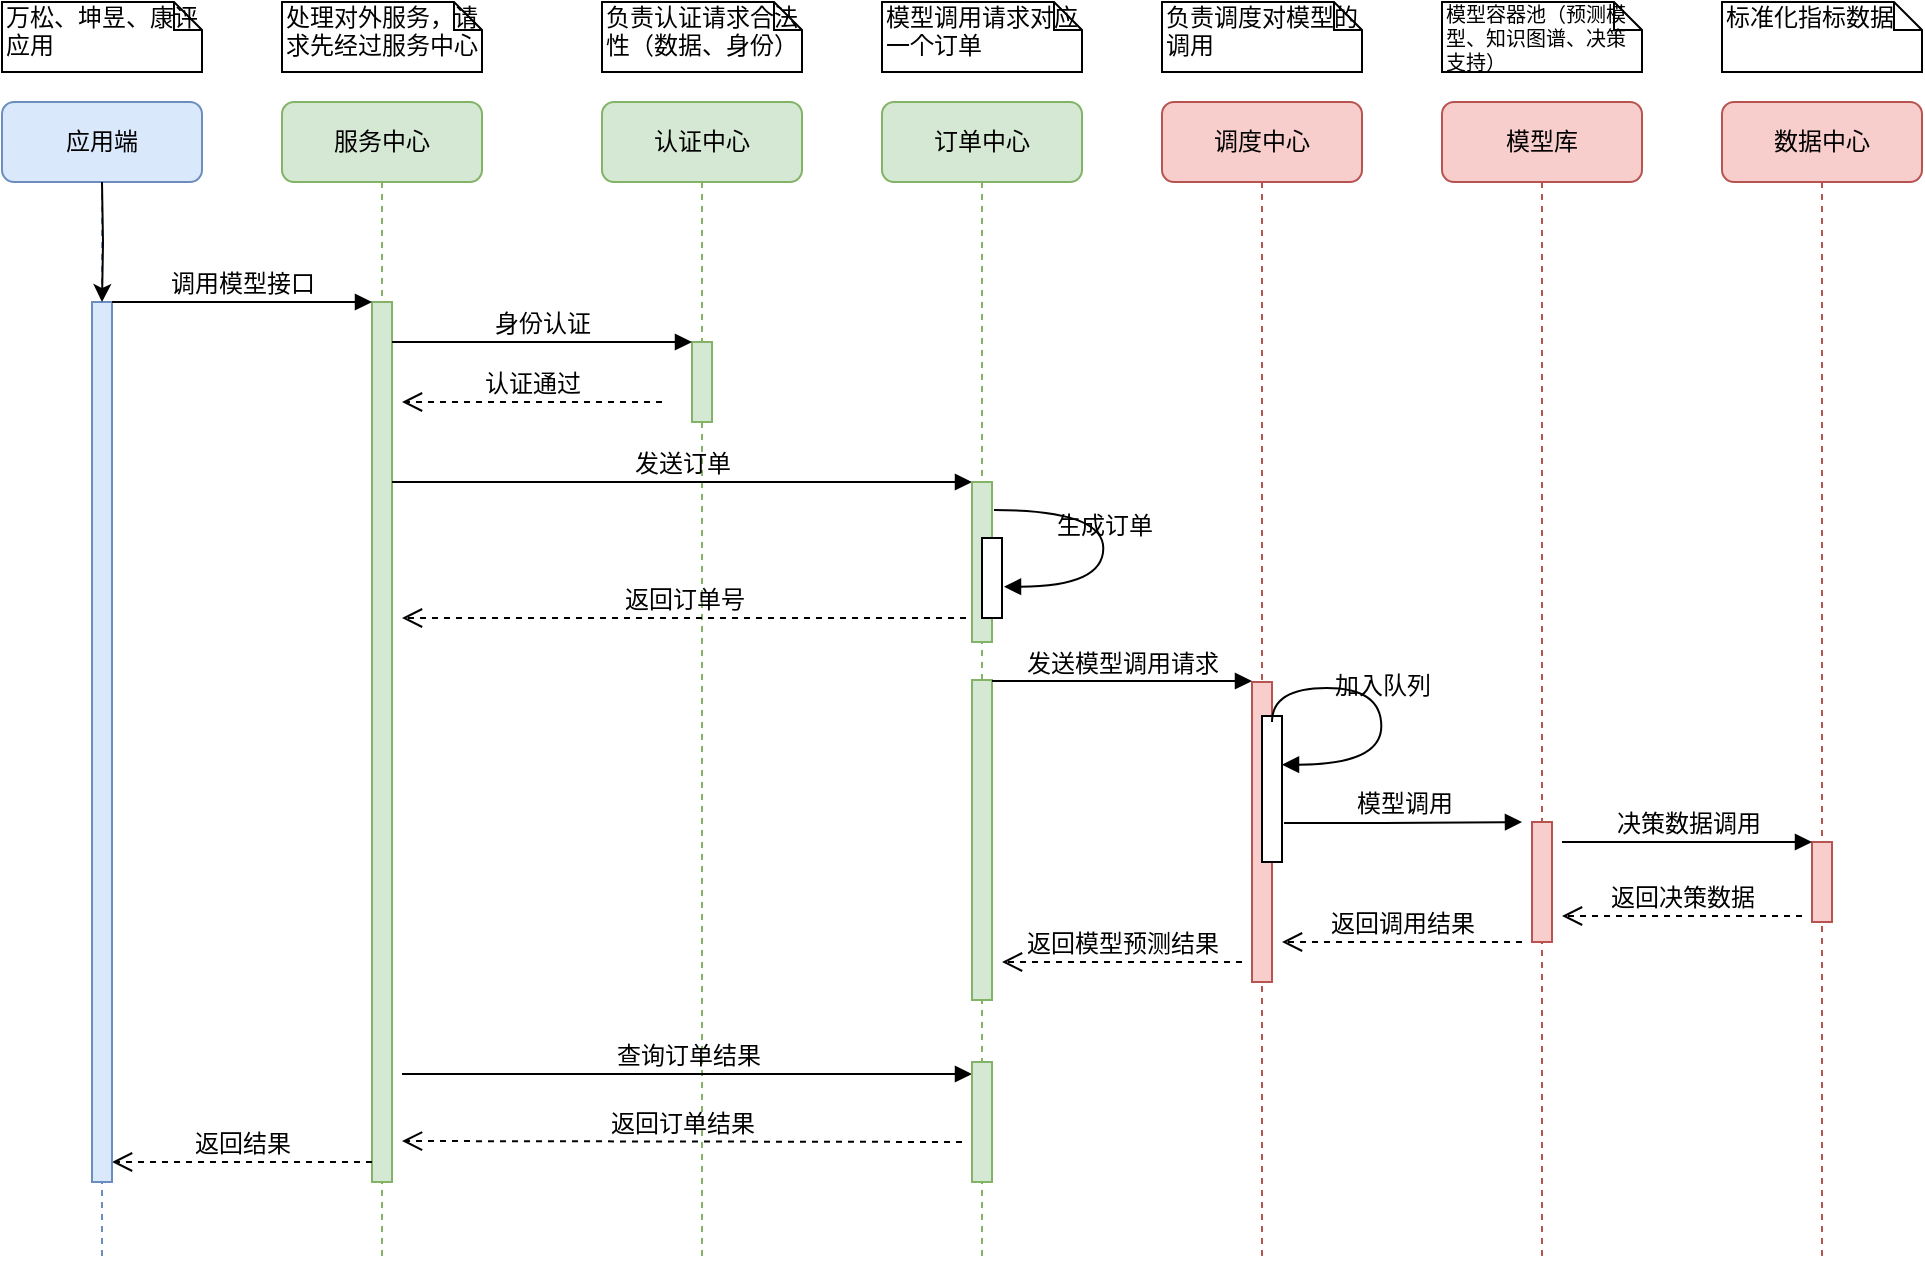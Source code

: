 <mxfile version="15.9.6" type="github" pages="3">
  <diagram name="模型调用流程" id="13e1069c-82ec-6db2-03f1-153e76fe0fe0">
    <mxGraphModel dx="1018" dy="690" grid="1" gridSize="10" guides="1" tooltips="1" connect="1" arrows="1" fold="1" page="1" pageScale="1" pageWidth="1100" pageHeight="850" background="none" math="0" shadow="0">
      <root>
        <mxCell id="0" />
        <mxCell id="1" parent="0" />
        <mxCell id="7baba1c4bc27f4b0-2" value="服务中心" style="shape=umlLifeline;perimeter=lifelinePerimeter;whiteSpace=wrap;html=1;container=1;collapsible=0;recursiveResize=0;outlineConnect=0;rounded=1;shadow=0;comic=0;labelBackgroundColor=none;strokeWidth=1;fontFamily=Verdana;fontSize=12;align=center;fillColor=#d5e8d4;strokeColor=#82b366;" parent="1" vertex="1">
          <mxGeometry x="240" y="80" width="100" height="580" as="geometry" />
        </mxCell>
        <mxCell id="7baba1c4bc27f4b0-10" value="" style="html=1;points=[];perimeter=orthogonalPerimeter;rounded=0;shadow=0;comic=0;labelBackgroundColor=none;strokeWidth=1;fontFamily=Verdana;fontSize=12;align=center;fillColor=#d5e8d4;strokeColor=#82b366;" parent="7baba1c4bc27f4b0-2" vertex="1">
          <mxGeometry x="45" y="100" width="10" height="440" as="geometry" />
        </mxCell>
        <mxCell id="Mg70fU9hGrTkRXk7EjwF-24" value="返回结果" style="html=1;verticalAlign=bottom;endArrow=open;dashed=1;endSize=8;labelBackgroundColor=none;fontFamily=Verdana;fontSize=12;edgeStyle=elbowEdgeStyle;elbow=horizontal;" parent="7baba1c4bc27f4b0-2" edge="1">
          <mxGeometry relative="1" as="geometry">
            <mxPoint x="-85" y="530" as="targetPoint" />
            <Array as="points">
              <mxPoint x="-10" y="530" />
              <mxPoint x="20" y="530" />
            </Array>
            <mxPoint x="45" y="530" as="sourcePoint" />
          </mxGeometry>
        </mxCell>
        <mxCell id="7baba1c4bc27f4b0-3" value="认证中心" style="shape=umlLifeline;perimeter=lifelinePerimeter;whiteSpace=wrap;html=1;container=1;collapsible=0;recursiveResize=0;outlineConnect=0;rounded=1;shadow=0;comic=0;labelBackgroundColor=none;strokeWidth=1;fontFamily=Verdana;fontSize=12;align=center;fillColor=#d5e8d4;strokeColor=#82b366;" parent="1" vertex="1">
          <mxGeometry x="400" y="80" width="100" height="580" as="geometry" />
        </mxCell>
        <mxCell id="7baba1c4bc27f4b0-13" value="" style="html=1;points=[];perimeter=orthogonalPerimeter;rounded=0;shadow=0;comic=0;labelBackgroundColor=none;strokeWidth=1;fontFamily=Verdana;fontSize=12;align=center;fillColor=#d5e8d4;strokeColor=#82b366;" parent="7baba1c4bc27f4b0-3" vertex="1">
          <mxGeometry x="45" y="120" width="10" height="40" as="geometry" />
        </mxCell>
        <mxCell id="Mg70fU9hGrTkRXk7EjwF-3" value="发送订单" style="html=1;verticalAlign=bottom;endArrow=block;labelBackgroundColor=none;fontFamily=Verdana;fontSize=12;edgeStyle=elbowEdgeStyle;elbow=vertical;" parent="7baba1c4bc27f4b0-3" edge="1">
          <mxGeometry relative="1" as="geometry">
            <mxPoint x="-105" y="190" as="sourcePoint" />
            <mxPoint x="185" y="190" as="targetPoint" />
          </mxGeometry>
        </mxCell>
        <mxCell id="Mg70fU9hGrTkRXk7EjwF-4" value="返回订单号" style="html=1;verticalAlign=bottom;endArrow=open;dashed=1;endSize=8;exitX=-0.3;exitY=0.556;labelBackgroundColor=none;fontFamily=Verdana;fontSize=12;exitDx=0;exitDy=0;exitPerimeter=0;" parent="7baba1c4bc27f4b0-3" edge="1">
          <mxGeometry relative="1" as="geometry">
            <mxPoint x="-100" y="258" as="targetPoint" />
            <mxPoint x="182" y="258.04" as="sourcePoint" />
          </mxGeometry>
        </mxCell>
        <mxCell id="7baba1c4bc27f4b0-4" value="订单中心" style="shape=umlLifeline;perimeter=lifelinePerimeter;whiteSpace=wrap;html=1;container=1;collapsible=0;recursiveResize=0;outlineConnect=0;rounded=1;shadow=0;comic=0;labelBackgroundColor=none;strokeWidth=1;fontFamily=Verdana;fontSize=12;align=center;fillColor=#d5e8d4;strokeColor=#82b366;" parent="1" vertex="1">
          <mxGeometry x="540" y="80" width="100" height="580" as="geometry" />
        </mxCell>
        <mxCell id="7baba1c4bc27f4b0-16" value="" style="html=1;points=[];perimeter=orthogonalPerimeter;rounded=0;shadow=0;comic=0;labelBackgroundColor=none;strokeWidth=1;fontFamily=Verdana;fontSize=12;align=center;fillColor=#d5e8d4;strokeColor=#82b366;" parent="7baba1c4bc27f4b0-4" vertex="1">
          <mxGeometry x="45" y="190" width="10" height="80" as="geometry" />
        </mxCell>
        <mxCell id="Mg70fU9hGrTkRXk7EjwF-6" value="" style="html=1;points=[];perimeter=orthogonalPerimeter;rounded=0;shadow=0;comic=0;labelBackgroundColor=none;strokeWidth=1;fontFamily=Verdana;fontSize=12;align=center;" parent="7baba1c4bc27f4b0-4" vertex="1">
          <mxGeometry x="50" y="218" width="10" height="40" as="geometry" />
        </mxCell>
        <mxCell id="cC1rnLbfvzQmaZCjHIs7-1" value="" style="html=1;points=[];perimeter=orthogonalPerimeter;rounded=0;shadow=0;comic=0;labelBackgroundColor=none;strokeWidth=1;fontFamily=Verdana;fontSize=12;align=center;fillColor=#d5e8d4;strokeColor=#82b366;" parent="7baba1c4bc27f4b0-4" vertex="1">
          <mxGeometry x="45" y="289" width="10" height="160" as="geometry" />
        </mxCell>
        <mxCell id="7baba1c4bc27f4b0-5" value="调度中心" style="shape=umlLifeline;perimeter=lifelinePerimeter;whiteSpace=wrap;html=1;container=1;collapsible=0;recursiveResize=0;outlineConnect=0;rounded=1;shadow=0;comic=0;labelBackgroundColor=none;strokeWidth=1;fontFamily=Verdana;fontSize=12;align=center;fillColor=#f8cecc;strokeColor=#b85450;" parent="1" vertex="1">
          <mxGeometry x="680" y="80" width="100" height="580" as="geometry" />
        </mxCell>
        <mxCell id="7baba1c4bc27f4b0-19" value="" style="html=1;points=[];perimeter=orthogonalPerimeter;rounded=0;shadow=0;comic=0;labelBackgroundColor=none;strokeWidth=1;fontFamily=Verdana;fontSize=12;align=center;fillColor=#f8cecc;strokeColor=#b85450;" parent="7baba1c4bc27f4b0-5" vertex="1">
          <mxGeometry x="45" y="290" width="10" height="150" as="geometry" />
        </mxCell>
        <mxCell id="Mg70fU9hGrTkRXk7EjwF-5" value="发送模型调用请求" style="html=1;verticalAlign=bottom;endArrow=block;labelBackgroundColor=none;fontFamily=Verdana;fontSize=12;edgeStyle=elbowEdgeStyle;elbow=horizontal;" parent="7baba1c4bc27f4b0-5" edge="1">
          <mxGeometry relative="1" as="geometry">
            <mxPoint x="-85" y="289.5" as="sourcePoint" />
            <mxPoint x="45" y="289.5" as="targetPoint" />
          </mxGeometry>
        </mxCell>
        <mxCell id="Mg70fU9hGrTkRXk7EjwF-20" value="返回模型预测结果" style="html=1;verticalAlign=bottom;endArrow=open;dashed=1;endSize=8;labelBackgroundColor=none;fontFamily=Verdana;fontSize=12;" parent="7baba1c4bc27f4b0-5" edge="1">
          <mxGeometry relative="1" as="geometry">
            <mxPoint x="-80" y="430" as="targetPoint" />
            <mxPoint x="40" y="430" as="sourcePoint" />
          </mxGeometry>
        </mxCell>
        <mxCell id="VMce4WrbloW6oqG8bgZ--1" value="" style="html=1;points=[];perimeter=orthogonalPerimeter;rounded=0;shadow=0;comic=0;labelBackgroundColor=none;strokeWidth=1;fontFamily=Verdana;fontSize=12;align=center;" parent="7baba1c4bc27f4b0-5" vertex="1">
          <mxGeometry x="50" y="307" width="10" height="73" as="geometry" />
        </mxCell>
        <mxCell id="VMce4WrbloW6oqG8bgZ--2" value="加入队列" style="html=1;verticalAlign=bottom;endArrow=block;labelBackgroundColor=none;fontFamily=Verdana;fontSize=12;elbow=vertical;edgeStyle=orthogonalEdgeStyle;curved=1;entryX=1;entryY=0.286;entryPerimeter=0;exitX=1.038;exitY=0.345;exitPerimeter=0;" parent="7baba1c4bc27f4b0-5" edge="1">
          <mxGeometry relative="1" as="geometry">
            <mxPoint x="55" y="310" as="sourcePoint" />
            <mxPoint x="60.003" y="331.333" as="targetPoint" />
            <Array as="points">
              <mxPoint x="109.67" y="293" />
              <mxPoint x="109.67" y="331" />
            </Array>
          </mxGeometry>
        </mxCell>
        <mxCell id="7baba1c4bc27f4b0-6" value="模型库" style="shape=umlLifeline;perimeter=lifelinePerimeter;whiteSpace=wrap;html=1;container=1;collapsible=0;recursiveResize=0;outlineConnect=0;rounded=1;shadow=0;comic=0;labelBackgroundColor=none;strokeWidth=1;fontFamily=Verdana;fontSize=12;align=center;fillColor=#f8cecc;strokeColor=#b85450;" parent="1" vertex="1">
          <mxGeometry x="820" y="80" width="100" height="580" as="geometry" />
        </mxCell>
        <mxCell id="7baba1c4bc27f4b0-28" value="" style="html=1;points=[];perimeter=orthogonalPerimeter;rounded=0;shadow=0;comic=0;labelBackgroundColor=none;strokeWidth=1;fontFamily=Verdana;fontSize=12;align=center;fillColor=#f8cecc;strokeColor=#b85450;" parent="7baba1c4bc27f4b0-6" vertex="1">
          <mxGeometry x="45" y="360" width="10" height="60" as="geometry" />
        </mxCell>
        <mxCell id="Mg70fU9hGrTkRXk7EjwF-16" value="模型调用" style="html=1;verticalAlign=bottom;endArrow=block;labelBackgroundColor=none;fontFamily=Verdana;fontSize=12;edgeStyle=elbowEdgeStyle;elbow=horizontal;" parent="7baba1c4bc27f4b0-6" edge="1">
          <mxGeometry relative="1" as="geometry">
            <mxPoint x="-79" y="360.5" as="sourcePoint" />
            <mxPoint x="40" y="360" as="targetPoint" />
          </mxGeometry>
        </mxCell>
        <mxCell id="Mg70fU9hGrTkRXk7EjwF-17" value="返回调用结果" style="html=1;verticalAlign=bottom;endArrow=open;dashed=1;endSize=8;labelBackgroundColor=none;fontFamily=Verdana;fontSize=12;" parent="7baba1c4bc27f4b0-6" edge="1">
          <mxGeometry relative="1" as="geometry">
            <mxPoint x="-80" y="420" as="targetPoint" />
            <mxPoint x="40" y="420" as="sourcePoint" />
          </mxGeometry>
        </mxCell>
        <mxCell id="7baba1c4bc27f4b0-7" value="数据中心" style="shape=umlLifeline;perimeter=lifelinePerimeter;whiteSpace=wrap;html=1;container=1;collapsible=0;recursiveResize=0;outlineConnect=0;rounded=1;shadow=0;comic=0;labelBackgroundColor=none;strokeWidth=1;fontFamily=Verdana;fontSize=12;align=center;fillColor=#f8cecc;strokeColor=#b85450;" parent="1" vertex="1">
          <mxGeometry x="960" y="80" width="100" height="580" as="geometry" />
        </mxCell>
        <mxCell id="7baba1c4bc27f4b0-25" value="" style="html=1;points=[];perimeter=orthogonalPerimeter;rounded=0;shadow=0;comic=0;labelBackgroundColor=none;strokeColor=#b85450;strokeWidth=1;fillColor=#f8cecc;fontFamily=Verdana;fontSize=12;align=center;" parent="7baba1c4bc27f4b0-7" vertex="1">
          <mxGeometry x="45" y="370" width="10" height="40" as="geometry" />
        </mxCell>
        <mxCell id="Mg70fU9hGrTkRXk7EjwF-18" value="决策数据调用" style="html=1;verticalAlign=bottom;endArrow=block;labelBackgroundColor=none;fontFamily=Verdana;fontSize=12;edgeStyle=elbowEdgeStyle;elbow=horizontal;" parent="7baba1c4bc27f4b0-7" edge="1">
          <mxGeometry relative="1" as="geometry">
            <mxPoint x="-80" y="370" as="sourcePoint" />
            <mxPoint x="45" y="370" as="targetPoint" />
          </mxGeometry>
        </mxCell>
        <mxCell id="Mg70fU9hGrTkRXk7EjwF-19" value="返回决策数据" style="html=1;verticalAlign=bottom;endArrow=open;dashed=1;endSize=8;labelBackgroundColor=none;fontFamily=Verdana;fontSize=12;" parent="7baba1c4bc27f4b0-7" edge="1">
          <mxGeometry relative="1" as="geometry">
            <mxPoint x="-80" y="407" as="targetPoint" />
            <mxPoint x="40" y="407" as="sourcePoint" />
          </mxGeometry>
        </mxCell>
        <mxCell id="7baba1c4bc27f4b0-8" value="应用端" style="shape=umlLifeline;perimeter=lifelinePerimeter;whiteSpace=wrap;html=1;container=1;collapsible=0;recursiveResize=0;outlineConnect=0;rounded=1;shadow=0;comic=0;labelBackgroundColor=none;strokeWidth=1;fontFamily=Verdana;fontSize=12;align=center;fillColor=#dae8fc;strokeColor=#6c8ebf;" parent="1" vertex="1">
          <mxGeometry x="100" y="80" width="100" height="580" as="geometry" />
        </mxCell>
        <mxCell id="7baba1c4bc27f4b0-9" value="" style="html=1;points=[];perimeter=orthogonalPerimeter;rounded=0;shadow=0;comic=0;labelBackgroundColor=none;strokeWidth=1;fontFamily=Verdana;fontSize=12;align=center;fillColor=#dae8fc;strokeColor=#6c8ebf;" parent="7baba1c4bc27f4b0-8" vertex="1">
          <mxGeometry x="45" y="100" width="10" height="440" as="geometry" />
        </mxCell>
        <mxCell id="7baba1c4bc27f4b0-11" value="调用模型接口" style="html=1;verticalAlign=bottom;endArrow=block;entryX=0;entryY=0;labelBackgroundColor=none;fontFamily=Verdana;fontSize=12;edgeStyle=elbowEdgeStyle;elbow=vertical;" parent="1" source="7baba1c4bc27f4b0-9" target="7baba1c4bc27f4b0-10" edge="1">
          <mxGeometry relative="1" as="geometry">
            <mxPoint x="220" y="190" as="sourcePoint" />
          </mxGeometry>
        </mxCell>
        <mxCell id="7baba1c4bc27f4b0-14" value="身份认证" style="html=1;verticalAlign=bottom;endArrow=block;entryX=0;entryY=0;labelBackgroundColor=none;fontFamily=Verdana;fontSize=12;edgeStyle=elbowEdgeStyle;elbow=vertical;" parent="1" source="7baba1c4bc27f4b0-10" target="7baba1c4bc27f4b0-13" edge="1">
          <mxGeometry relative="1" as="geometry">
            <mxPoint x="370" y="200" as="sourcePoint" />
          </mxGeometry>
        </mxCell>
        <mxCell id="I-SCeK18aNIkPkbsNYXX-1" value="" style="edgeStyle=orthogonalEdgeStyle;rounded=0;orthogonalLoop=1;jettySize=auto;html=1;" parent="1" target="7baba1c4bc27f4b0-9" edge="1">
          <mxGeometry relative="1" as="geometry">
            <mxPoint x="150" y="120" as="sourcePoint" />
          </mxGeometry>
        </mxCell>
        <mxCell id="7baba1c4bc27f4b0-40" value="万松、坤昱、康评应用" style="shape=note;whiteSpace=wrap;html=1;size=14;verticalAlign=top;align=left;spacingTop=-6;rounded=0;shadow=0;comic=0;labelBackgroundColor=none;strokeWidth=1;fontFamily=Verdana;fontSize=12" parent="1" vertex="1">
          <mxGeometry x="100" y="30" width="100" height="35" as="geometry" />
        </mxCell>
        <mxCell id="7baba1c4bc27f4b0-41" value="处理对外服务，请求先经过服务中心" style="shape=note;whiteSpace=wrap;html=1;size=14;verticalAlign=top;align=left;spacingTop=-6;rounded=0;shadow=0;comic=0;labelBackgroundColor=none;strokeWidth=1;fontFamily=Verdana;fontSize=12" parent="1" vertex="1">
          <mxGeometry x="240" y="30" width="100" height="35" as="geometry" />
        </mxCell>
        <mxCell id="7baba1c4bc27f4b0-42" value="负责认证请求合法性（数据、身份）" style="shape=note;whiteSpace=wrap;html=1;size=14;verticalAlign=top;align=left;spacingTop=-6;rounded=0;shadow=0;comic=0;labelBackgroundColor=none;strokeWidth=1;fontFamily=Verdana;fontSize=12" parent="1" vertex="1">
          <mxGeometry x="400" y="30" width="100" height="35" as="geometry" />
        </mxCell>
        <mxCell id="7baba1c4bc27f4b0-43" value="模型调用请求对应一个订单" style="shape=note;whiteSpace=wrap;html=1;size=14;verticalAlign=top;align=left;spacingTop=-6;rounded=0;shadow=0;comic=0;labelBackgroundColor=none;strokeWidth=1;fontFamily=Verdana;fontSize=12" parent="1" vertex="1">
          <mxGeometry x="540" y="30" width="100" height="35" as="geometry" />
        </mxCell>
        <mxCell id="7baba1c4bc27f4b0-44" value="负责调度对模型的调用" style="shape=note;whiteSpace=wrap;html=1;size=14;verticalAlign=top;align=left;spacingTop=-6;rounded=0;shadow=0;comic=0;labelBackgroundColor=none;strokeWidth=1;fontFamily=Verdana;fontSize=12" parent="1" vertex="1">
          <mxGeometry x="680" y="30" width="100" height="35" as="geometry" />
        </mxCell>
        <mxCell id="7baba1c4bc27f4b0-45" value="模型容器池（预测模型、知识图谱、决策支持）" style="shape=note;whiteSpace=wrap;html=1;size=14;verticalAlign=top;align=left;spacingTop=-6;rounded=0;shadow=0;comic=0;labelBackgroundColor=none;strokeWidth=1;fontFamily=Verdana;fontSize=10;" parent="1" vertex="1">
          <mxGeometry x="820" y="30" width="100" height="35" as="geometry" />
        </mxCell>
        <mxCell id="7baba1c4bc27f4b0-46" value="标准化指标数据" style="shape=note;whiteSpace=wrap;html=1;size=14;verticalAlign=top;align=left;spacingTop=-6;rounded=0;shadow=0;comic=0;labelBackgroundColor=none;strokeWidth=1;fontFamily=Verdana;fontSize=12" parent="1" vertex="1">
          <mxGeometry x="960" y="30" width="100" height="35" as="geometry" />
        </mxCell>
        <mxCell id="Mg70fU9hGrTkRXk7EjwF-2" value="认证通过" style="html=1;verticalAlign=bottom;endArrow=open;dashed=1;endSize=8;labelBackgroundColor=none;fontFamily=Verdana;fontSize=12;edgeStyle=elbowEdgeStyle;elbow=vertical;" parent="1" edge="1">
          <mxGeometry relative="1" as="geometry">
            <mxPoint x="300" y="230" as="targetPoint" />
            <Array as="points">
              <mxPoint x="375" y="230" />
              <mxPoint x="405" y="230" />
            </Array>
            <mxPoint x="430" y="230" as="sourcePoint" />
          </mxGeometry>
        </mxCell>
        <mxCell id="Mg70fU9hGrTkRXk7EjwF-7" value="生成订单" style="html=1;verticalAlign=bottom;endArrow=block;labelBackgroundColor=none;fontFamily=Verdana;fontSize=12;elbow=vertical;edgeStyle=orthogonalEdgeStyle;curved=1;entryX=1;entryY=0.286;entryPerimeter=0;exitX=1.038;exitY=0.345;exitPerimeter=0;" parent="1" edge="1">
          <mxGeometry relative="1" as="geometry">
            <mxPoint x="596.003" y="284" as="sourcePoint" />
            <mxPoint x="601.003" y="322.333" as="targetPoint" />
            <Array as="points">
              <mxPoint x="650.67" y="284" />
              <mxPoint x="650.67" y="322" />
            </Array>
          </mxGeometry>
        </mxCell>
        <mxCell id="Mg70fU9hGrTkRXk7EjwF-21" value="查询订单结果" style="html=1;verticalAlign=bottom;endArrow=block;labelBackgroundColor=none;fontFamily=Verdana;fontSize=12;edgeStyle=elbowEdgeStyle;elbow=horizontal;" parent="1" edge="1">
          <mxGeometry relative="1" as="geometry">
            <mxPoint x="300" y="566" as="sourcePoint" />
            <mxPoint x="585" y="566" as="targetPoint" />
          </mxGeometry>
        </mxCell>
        <mxCell id="Mg70fU9hGrTkRXk7EjwF-22" value="" style="html=1;points=[];perimeter=orthogonalPerimeter;rounded=0;shadow=0;comic=0;labelBackgroundColor=none;strokeWidth=1;fontFamily=Verdana;fontSize=12;align=center;fillColor=#d5e8d4;strokeColor=#82b366;" parent="1" vertex="1">
          <mxGeometry x="585" y="560" width="10" height="60" as="geometry" />
        </mxCell>
        <mxCell id="Mg70fU9hGrTkRXk7EjwF-23" value="返回订单结果" style="html=1;verticalAlign=bottom;endArrow=open;dashed=1;endSize=8;labelBackgroundColor=none;fontFamily=Verdana;fontSize=12;" parent="1" edge="1">
          <mxGeometry relative="1" as="geometry">
            <mxPoint x="300" y="599.5" as="targetPoint" />
            <mxPoint x="580" y="600" as="sourcePoint" />
          </mxGeometry>
        </mxCell>
      </root>
    </mxGraphModel>
  </diagram>
  <diagram id="-LWT9H9hOqYf55yn4KI5" name="订单查询流程">
    <mxGraphModel dx="1018" dy="690" grid="1" gridSize="10" guides="1" tooltips="1" connect="1" arrows="1" fold="1" page="1" pageScale="1" pageWidth="850" pageHeight="1100" math="0" shadow="0">
      <root>
        <mxCell id="YJDThQfoWSavaOUVmC8_-0" />
        <mxCell id="YJDThQfoWSavaOUVmC8_-1" parent="YJDThQfoWSavaOUVmC8_-0" />
        <mxCell id="ue_cQjlhEbK1hr9COuXB-0" value="服务中心" style="shape=umlLifeline;perimeter=lifelinePerimeter;whiteSpace=wrap;html=1;container=1;collapsible=0;recursiveResize=0;outlineConnect=0;rounded=1;shadow=0;comic=0;labelBackgroundColor=none;strokeWidth=1;fontFamily=Verdana;fontSize=12;align=center;fillColor=#d5e8d4;strokeColor=#82b366;" parent="YJDThQfoWSavaOUVmC8_-1" vertex="1">
          <mxGeometry x="240" y="80" width="100" height="580" as="geometry" />
        </mxCell>
        <mxCell id="ue_cQjlhEbK1hr9COuXB-1" value="" style="html=1;points=[];perimeter=orthogonalPerimeter;rounded=0;shadow=0;comic=0;labelBackgroundColor=none;strokeWidth=1;fontFamily=Verdana;fontSize=12;align=center;fillColor=#d5e8d4;strokeColor=#82b366;" parent="ue_cQjlhEbK1hr9COuXB-0" vertex="1">
          <mxGeometry x="45" y="100" width="10" height="130" as="geometry" />
        </mxCell>
        <mxCell id="ue_cQjlhEbK1hr9COuXB-2" value="返回结果" style="html=1;verticalAlign=bottom;endArrow=open;dashed=1;endSize=8;labelBackgroundColor=none;fontFamily=Verdana;fontSize=12;edgeStyle=elbowEdgeStyle;elbow=horizontal;" parent="ue_cQjlhEbK1hr9COuXB-0" edge="1">
          <mxGeometry relative="1" as="geometry">
            <mxPoint x="-85" y="230" as="targetPoint" />
            <Array as="points">
              <mxPoint x="-10" y="230" />
              <mxPoint x="20" y="230" />
            </Array>
            <mxPoint x="45" y="230" as="sourcePoint" />
          </mxGeometry>
        </mxCell>
        <mxCell id="ue_cQjlhEbK1hr9COuXB-3" value="认证中心" style="shape=umlLifeline;perimeter=lifelinePerimeter;whiteSpace=wrap;html=1;container=1;collapsible=0;recursiveResize=0;outlineConnect=0;rounded=1;shadow=0;comic=0;labelBackgroundColor=none;strokeWidth=1;fontFamily=Verdana;fontSize=12;align=center;fillColor=#d5e8d4;strokeColor=#82b366;" parent="YJDThQfoWSavaOUVmC8_-1" vertex="1">
          <mxGeometry x="400" y="80" width="100" height="580" as="geometry" />
        </mxCell>
        <mxCell id="ue_cQjlhEbK1hr9COuXB-4" value="" style="html=1;points=[];perimeter=orthogonalPerimeter;rounded=0;shadow=0;comic=0;labelBackgroundColor=none;strokeWidth=1;fontFamily=Verdana;fontSize=12;align=center;fillColor=#d5e8d4;strokeColor=#82b366;" parent="ue_cQjlhEbK1hr9COuXB-3" vertex="1">
          <mxGeometry x="45" y="120" width="10" height="40" as="geometry" />
        </mxCell>
        <mxCell id="ue_cQjlhEbK1hr9COuXB-40" value="返回订单结果" style="html=1;verticalAlign=bottom;endArrow=open;dashed=1;endSize=8;labelBackgroundColor=none;fontFamily=Verdana;fontSize=12;" parent="ue_cQjlhEbK1hr9COuXB-3" edge="1">
          <mxGeometry relative="1" as="geometry">
            <mxPoint x="-100" y="214" as="targetPoint" />
            <mxPoint x="180" y="214.5" as="sourcePoint" />
          </mxGeometry>
        </mxCell>
        <mxCell id="ue_cQjlhEbK1hr9COuXB-7" value="订单中心" style="shape=umlLifeline;perimeter=lifelinePerimeter;whiteSpace=wrap;html=1;container=1;collapsible=0;recursiveResize=0;outlineConnect=0;rounded=1;shadow=0;comic=0;labelBackgroundColor=none;strokeWidth=1;fontFamily=Verdana;fontSize=12;align=center;fillColor=#d5e8d4;strokeColor=#82b366;" parent="YJDThQfoWSavaOUVmC8_-1" vertex="1">
          <mxGeometry x="540" y="80" width="100" height="580" as="geometry" />
        </mxCell>
        <mxCell id="ue_cQjlhEbK1hr9COuXB-39" value="" style="html=1;points=[];perimeter=orthogonalPerimeter;rounded=0;shadow=0;comic=0;labelBackgroundColor=none;strokeWidth=1;fontFamily=Verdana;fontSize=12;align=center;fillColor=#d5e8d4;strokeColor=#82b366;" parent="ue_cQjlhEbK1hr9COuXB-7" vertex="1">
          <mxGeometry x="45" y="170" width="10" height="60" as="geometry" />
        </mxCell>
        <mxCell id="ue_cQjlhEbK1hr9COuXB-10" value="调度中心" style="shape=umlLifeline;perimeter=lifelinePerimeter;whiteSpace=wrap;html=1;container=1;collapsible=0;recursiveResize=0;outlineConnect=0;rounded=1;shadow=0;comic=0;labelBackgroundColor=none;strokeWidth=1;fontFamily=Verdana;fontSize=12;align=center;fillColor=#f8cecc;strokeColor=#b85450;" parent="YJDThQfoWSavaOUVmC8_-1" vertex="1">
          <mxGeometry x="680" y="80" width="100" height="580" as="geometry" />
        </mxCell>
        <mxCell id="ue_cQjlhEbK1hr9COuXB-16" value="模型库" style="shape=umlLifeline;perimeter=lifelinePerimeter;whiteSpace=wrap;html=1;container=1;collapsible=0;recursiveResize=0;outlineConnect=0;rounded=1;shadow=0;comic=0;labelBackgroundColor=none;strokeWidth=1;fontFamily=Verdana;fontSize=12;align=center;fillColor=#f8cecc;strokeColor=#b85450;" parent="YJDThQfoWSavaOUVmC8_-1" vertex="1">
          <mxGeometry x="820" y="80" width="100" height="580" as="geometry" />
        </mxCell>
        <mxCell id="ue_cQjlhEbK1hr9COuXB-20" value="数据中心" style="shape=umlLifeline;perimeter=lifelinePerimeter;whiteSpace=wrap;html=1;container=1;collapsible=0;recursiveResize=0;outlineConnect=0;rounded=1;shadow=0;comic=0;labelBackgroundColor=none;strokeWidth=1;fontFamily=Verdana;fontSize=12;align=center;fillColor=#f8cecc;strokeColor=#b85450;" parent="YJDThQfoWSavaOUVmC8_-1" vertex="1">
          <mxGeometry x="960" y="80" width="100" height="580" as="geometry" />
        </mxCell>
        <mxCell id="ue_cQjlhEbK1hr9COuXB-24" value="应用端" style="shape=umlLifeline;perimeter=lifelinePerimeter;whiteSpace=wrap;html=1;container=1;collapsible=0;recursiveResize=0;outlineConnect=0;rounded=1;shadow=0;comic=0;labelBackgroundColor=none;strokeWidth=1;fontFamily=Verdana;fontSize=12;align=center;fillColor=#dae8fc;strokeColor=#6c8ebf;" parent="YJDThQfoWSavaOUVmC8_-1" vertex="1">
          <mxGeometry x="100" y="80" width="100" height="580" as="geometry" />
        </mxCell>
        <mxCell id="ue_cQjlhEbK1hr9COuXB-25" value="" style="html=1;points=[];perimeter=orthogonalPerimeter;rounded=0;shadow=0;comic=0;labelBackgroundColor=none;strokeWidth=1;fontFamily=Verdana;fontSize=12;align=center;fillColor=#dae8fc;strokeColor=#6c8ebf;" parent="ue_cQjlhEbK1hr9COuXB-24" vertex="1">
          <mxGeometry x="45" y="100" width="10" height="130" as="geometry" />
        </mxCell>
        <mxCell id="ue_cQjlhEbK1hr9COuXB-26" value="调用订单接口" style="html=1;verticalAlign=bottom;endArrow=block;entryX=0;entryY=0;labelBackgroundColor=none;fontFamily=Verdana;fontSize=12;edgeStyle=elbowEdgeStyle;elbow=vertical;" parent="YJDThQfoWSavaOUVmC8_-1" source="ue_cQjlhEbK1hr9COuXB-25" target="ue_cQjlhEbK1hr9COuXB-1" edge="1">
          <mxGeometry relative="1" as="geometry">
            <mxPoint x="220" y="190" as="sourcePoint" />
          </mxGeometry>
        </mxCell>
        <mxCell id="ue_cQjlhEbK1hr9COuXB-27" value="身份认证" style="html=1;verticalAlign=bottom;endArrow=block;entryX=0;entryY=0;labelBackgroundColor=none;fontFamily=Verdana;fontSize=12;edgeStyle=elbowEdgeStyle;elbow=vertical;" parent="YJDThQfoWSavaOUVmC8_-1" source="ue_cQjlhEbK1hr9COuXB-1" target="ue_cQjlhEbK1hr9COuXB-4" edge="1">
          <mxGeometry relative="1" as="geometry">
            <mxPoint x="370" y="200" as="sourcePoint" />
          </mxGeometry>
        </mxCell>
        <mxCell id="ue_cQjlhEbK1hr9COuXB-28" value="" style="edgeStyle=orthogonalEdgeStyle;rounded=0;orthogonalLoop=1;jettySize=auto;html=1;" parent="YJDThQfoWSavaOUVmC8_-1" target="ue_cQjlhEbK1hr9COuXB-25" edge="1">
          <mxGeometry relative="1" as="geometry">
            <mxPoint x="150" y="120" as="sourcePoint" />
          </mxGeometry>
        </mxCell>
        <mxCell id="ue_cQjlhEbK1hr9COuXB-29" value="万松、坤昱、康评应用" style="shape=note;whiteSpace=wrap;html=1;size=14;verticalAlign=top;align=left;spacingTop=-6;rounded=0;shadow=0;comic=0;labelBackgroundColor=none;strokeWidth=1;fontFamily=Verdana;fontSize=12" parent="YJDThQfoWSavaOUVmC8_-1" vertex="1">
          <mxGeometry x="100" y="30" width="100" height="35" as="geometry" />
        </mxCell>
        <mxCell id="ue_cQjlhEbK1hr9COuXB-30" value="处理对外服务，请求先经过服务中心" style="shape=note;whiteSpace=wrap;html=1;size=14;verticalAlign=top;align=left;spacingTop=-6;rounded=0;shadow=0;comic=0;labelBackgroundColor=none;strokeWidth=1;fontFamily=Verdana;fontSize=12" parent="YJDThQfoWSavaOUVmC8_-1" vertex="1">
          <mxGeometry x="240" y="30" width="100" height="35" as="geometry" />
        </mxCell>
        <mxCell id="ue_cQjlhEbK1hr9COuXB-31" value="负责认证请求合法性（数据、身份）" style="shape=note;whiteSpace=wrap;html=1;size=14;verticalAlign=top;align=left;spacingTop=-6;rounded=0;shadow=0;comic=0;labelBackgroundColor=none;strokeWidth=1;fontFamily=Verdana;fontSize=12" parent="YJDThQfoWSavaOUVmC8_-1" vertex="1">
          <mxGeometry x="400" y="30" width="100" height="35" as="geometry" />
        </mxCell>
        <mxCell id="ue_cQjlhEbK1hr9COuXB-32" value="模型调用请求对应一个订单" style="shape=note;whiteSpace=wrap;html=1;size=14;verticalAlign=top;align=left;spacingTop=-6;rounded=0;shadow=0;comic=0;labelBackgroundColor=none;strokeWidth=1;fontFamily=Verdana;fontSize=12" parent="YJDThQfoWSavaOUVmC8_-1" vertex="1">
          <mxGeometry x="540" y="30" width="100" height="35" as="geometry" />
        </mxCell>
        <mxCell id="ue_cQjlhEbK1hr9COuXB-33" value="负责调度对模型的调用" style="shape=note;whiteSpace=wrap;html=1;size=14;verticalAlign=top;align=left;spacingTop=-6;rounded=0;shadow=0;comic=0;labelBackgroundColor=none;strokeWidth=1;fontFamily=Verdana;fontSize=12" parent="YJDThQfoWSavaOUVmC8_-1" vertex="1">
          <mxGeometry x="680" y="30" width="100" height="35" as="geometry" />
        </mxCell>
        <mxCell id="ue_cQjlhEbK1hr9COuXB-34" value="模型容器池（预测模型、知识图谱、决策支持）" style="shape=note;whiteSpace=wrap;html=1;size=14;verticalAlign=top;align=left;spacingTop=-6;rounded=0;shadow=0;comic=0;labelBackgroundColor=none;strokeWidth=1;fontFamily=Verdana;fontSize=10;" parent="YJDThQfoWSavaOUVmC8_-1" vertex="1">
          <mxGeometry x="820" y="30" width="100" height="35" as="geometry" />
        </mxCell>
        <mxCell id="ue_cQjlhEbK1hr9COuXB-35" value="标准化指标数据" style="shape=note;whiteSpace=wrap;html=1;size=14;verticalAlign=top;align=left;spacingTop=-6;rounded=0;shadow=0;comic=0;labelBackgroundColor=none;strokeWidth=1;fontFamily=Verdana;fontSize=12" parent="YJDThQfoWSavaOUVmC8_-1" vertex="1">
          <mxGeometry x="960" y="30" width="100" height="35" as="geometry" />
        </mxCell>
        <mxCell id="ue_cQjlhEbK1hr9COuXB-36" value="认证通过" style="html=1;verticalAlign=bottom;endArrow=open;dashed=1;endSize=8;labelBackgroundColor=none;fontFamily=Verdana;fontSize=12;edgeStyle=elbowEdgeStyle;elbow=vertical;" parent="YJDThQfoWSavaOUVmC8_-1" edge="1">
          <mxGeometry relative="1" as="geometry">
            <mxPoint x="300" y="230" as="targetPoint" />
            <Array as="points">
              <mxPoint x="375" y="230" />
              <mxPoint x="405" y="230" />
            </Array>
            <mxPoint x="430" y="230" as="sourcePoint" />
          </mxGeometry>
        </mxCell>
        <mxCell id="ue_cQjlhEbK1hr9COuXB-38" value="查询订单结果" style="html=1;verticalAlign=bottom;endArrow=block;labelBackgroundColor=none;fontFamily=Verdana;fontSize=12;edgeStyle=elbowEdgeStyle;elbow=horizontal;" parent="YJDThQfoWSavaOUVmC8_-1" edge="1">
          <mxGeometry relative="1" as="geometry">
            <mxPoint x="300" y="260" as="sourcePoint" />
            <mxPoint x="585" y="260" as="targetPoint" />
          </mxGeometry>
        </mxCell>
      </root>
    </mxGraphModel>
  </diagram>
  <diagram id="mZZ5_aKy0dUH9sAo9NSh" name="模型部署流程">
    <mxGraphModel dx="1018" dy="690" grid="1" gridSize="10" guides="1" tooltips="1" connect="1" arrows="1" fold="1" page="1" pageScale="1" pageWidth="850" pageHeight="1100" math="0" shadow="0">
      <root>
        <mxCell id="IIDQMriduIc7DnNmuJ5z-0" />
        <mxCell id="IIDQMriduIc7DnNmuJ5z-1" parent="IIDQMriduIc7DnNmuJ5z-0" />
        <mxCell id="BbjFuBRBPNbL7Za8Veca-0" value="服务中心" style="shape=umlLifeline;perimeter=lifelinePerimeter;whiteSpace=wrap;html=1;container=1;collapsible=0;recursiveResize=0;outlineConnect=0;rounded=1;shadow=0;comic=0;labelBackgroundColor=none;strokeWidth=1;fontFamily=Verdana;fontSize=12;align=center;fillColor=#d5e8d4;strokeColor=#82b366;" vertex="1" parent="IIDQMriduIc7DnNmuJ5z-1">
          <mxGeometry x="240" y="80" width="100" height="580" as="geometry" />
        </mxCell>
        <mxCell id="BbjFuBRBPNbL7Za8Veca-1" value="" style="html=1;points=[];perimeter=orthogonalPerimeter;rounded=0;shadow=0;comic=0;labelBackgroundColor=none;strokeWidth=1;fontFamily=Verdana;fontSize=12;align=center;fillColor=#d5e8d4;strokeColor=#82b366;" vertex="1" parent="BbjFuBRBPNbL7Za8Veca-0">
          <mxGeometry x="45" y="100" width="10" height="260" as="geometry" />
        </mxCell>
        <mxCell id="BbjFuBRBPNbL7Za8Veca-2" value="返回结果" style="html=1;verticalAlign=bottom;endArrow=open;dashed=1;endSize=8;labelBackgroundColor=none;fontFamily=Verdana;fontSize=12;edgeStyle=elbowEdgeStyle;elbow=horizontal;" edge="1" parent="BbjFuBRBPNbL7Za8Veca-0">
          <mxGeometry relative="1" as="geometry">
            <mxPoint x="-85" y="360" as="targetPoint" />
            <Array as="points">
              <mxPoint x="-10" y="360" />
              <mxPoint x="20" y="360" />
            </Array>
            <mxPoint x="45" y="360" as="sourcePoint" />
          </mxGeometry>
        </mxCell>
        <mxCell id="BbjFuBRBPNbL7Za8Veca-3" value="认证中心" style="shape=umlLifeline;perimeter=lifelinePerimeter;whiteSpace=wrap;html=1;container=1;collapsible=0;recursiveResize=0;outlineConnect=0;rounded=1;shadow=0;comic=0;labelBackgroundColor=none;strokeWidth=1;fontFamily=Verdana;fontSize=12;align=center;fillColor=#d5e8d4;strokeColor=#82b366;" vertex="1" parent="IIDQMriduIc7DnNmuJ5z-1">
          <mxGeometry x="400" y="80" width="100" height="580" as="geometry" />
        </mxCell>
        <mxCell id="BbjFuBRBPNbL7Za8Veca-4" value="" style="html=1;points=[];perimeter=orthogonalPerimeter;rounded=0;shadow=0;comic=0;labelBackgroundColor=none;strokeWidth=1;fontFamily=Verdana;fontSize=12;align=center;fillColor=#d5e8d4;strokeColor=#82b366;" vertex="1" parent="BbjFuBRBPNbL7Za8Veca-3">
          <mxGeometry x="45" y="120" width="10" height="40" as="geometry" />
        </mxCell>
        <mxCell id="BbjFuBRBPNbL7Za8Veca-6" value="订单中心" style="shape=umlLifeline;perimeter=lifelinePerimeter;whiteSpace=wrap;html=1;container=1;collapsible=0;recursiveResize=0;outlineConnect=0;rounded=1;shadow=0;comic=0;labelBackgroundColor=none;strokeWidth=1;fontFamily=Verdana;fontSize=12;align=center;fillColor=#d5e8d4;strokeColor=#82b366;" vertex="1" parent="IIDQMriduIc7DnNmuJ5z-1">
          <mxGeometry x="540" y="80" width="100" height="580" as="geometry" />
        </mxCell>
        <mxCell id="BbjFuBRBPNbL7Za8Veca-5" value="返回部署结果" style="html=1;verticalAlign=bottom;endArrow=open;dashed=1;endSize=8;labelBackgroundColor=none;fontFamily=Verdana;fontSize=12;" edge="1" parent="BbjFuBRBPNbL7Za8Veca-6">
          <mxGeometry relative="1" as="geometry">
            <mxPoint x="-244.5" y="330" as="targetPoint" />
            <mxPoint x="185" y="330" as="sourcePoint" />
          </mxGeometry>
        </mxCell>
        <mxCell id="BbjFuBRBPNbL7Za8Veca-8" value="调度中心" style="shape=umlLifeline;perimeter=lifelinePerimeter;whiteSpace=wrap;html=1;container=1;collapsible=0;recursiveResize=0;outlineConnect=0;rounded=1;shadow=0;comic=0;labelBackgroundColor=none;strokeWidth=1;fontFamily=Verdana;fontSize=12;align=center;fillColor=#f8cecc;strokeColor=#b85450;" vertex="1" parent="IIDQMriduIc7DnNmuJ5z-1">
          <mxGeometry x="680" y="80" width="100" height="580" as="geometry" />
        </mxCell>
        <mxCell id="BbjFuBRBPNbL7Za8Veca-7" value="" style="html=1;points=[];perimeter=orthogonalPerimeter;rounded=0;shadow=0;comic=0;labelBackgroundColor=none;strokeWidth=1;fontFamily=Verdana;fontSize=12;align=center;fillColor=#f8cecc;strokeColor=#b85450;" vertex="1" parent="BbjFuBRBPNbL7Za8Veca-8">
          <mxGeometry x="45" y="170" width="10" height="190" as="geometry" />
        </mxCell>
        <mxCell id="BbjFuBRBPNbL7Za8Veca-30" value="" style="html=1;points=[];perimeter=orthogonalPerimeter;rounded=0;shadow=0;comic=0;labelBackgroundColor=none;strokeWidth=1;fontFamily=Verdana;fontSize=12;align=center;" vertex="1" parent="BbjFuBRBPNbL7Za8Veca-8">
          <mxGeometry x="50" y="190" width="10" height="40" as="geometry" />
        </mxCell>
        <mxCell id="BbjFuBRBPNbL7Za8Veca-31" value="" style="curved=1;endArrow=classic;html=1;rounded=0;" edge="1" parent="BbjFuBRBPNbL7Za8Veca-8" source="BbjFuBRBPNbL7Za8Veca-30" target="BbjFuBRBPNbL7Za8Veca-30">
          <mxGeometry width="50" height="50" relative="1" as="geometry">
            <mxPoint x="80" y="170" as="sourcePoint" />
            <mxPoint x="130" y="120" as="targetPoint" />
            <Array as="points">
              <mxPoint x="90" y="170" />
              <mxPoint x="110" y="210" />
            </Array>
          </mxGeometry>
        </mxCell>
        <mxCell id="BbjFuBRBPNbL7Za8Veca-32" value="服务注册" style="edgeLabel;html=1;align=center;verticalAlign=middle;resizable=0;points=[];" vertex="1" connectable="0" parent="BbjFuBRBPNbL7Za8Veca-31">
          <mxGeometry x="-0.264" y="-3" relative="1" as="geometry">
            <mxPoint as="offset" />
          </mxGeometry>
        </mxCell>
        <mxCell id="BbjFuBRBPNbL7Za8Veca-9" value="模型库" style="shape=umlLifeline;perimeter=lifelinePerimeter;whiteSpace=wrap;html=1;container=1;collapsible=0;recursiveResize=0;outlineConnect=0;rounded=1;shadow=0;comic=0;labelBackgroundColor=none;strokeWidth=1;fontFamily=Verdana;fontSize=12;align=center;fillColor=#f8cecc;strokeColor=#b85450;" vertex="1" parent="IIDQMriduIc7DnNmuJ5z-1">
          <mxGeometry x="820" y="80" width="100" height="580" as="geometry" />
        </mxCell>
        <mxCell id="BbjFuBRBPNbL7Za8Veca-26" value="" style="html=1;points=[];perimeter=orthogonalPerimeter;rounded=0;shadow=0;comic=0;labelBackgroundColor=none;strokeWidth=1;fontFamily=Verdana;fontSize=12;align=center;fillColor=#f8cecc;strokeColor=#b85450;" vertex="1" parent="BbjFuBRBPNbL7Za8Veca-9">
          <mxGeometry x="45" y="260" width="10" height="60" as="geometry" />
        </mxCell>
        <mxCell id="BbjFuBRBPNbL7Za8Veca-27" value="模型部署" style="html=1;verticalAlign=bottom;endArrow=block;entryX=0;entryY=0;labelBackgroundColor=none;fontFamily=Verdana;fontSize=12;edgeStyle=elbowEdgeStyle;elbow=vertical;" edge="1" parent="BbjFuBRBPNbL7Za8Veca-9">
          <mxGeometry relative="1" as="geometry">
            <mxPoint x="-80" y="259.5" as="sourcePoint" />
            <mxPoint x="45" y="259.5" as="targetPoint" />
          </mxGeometry>
        </mxCell>
        <mxCell id="BbjFuBRBPNbL7Za8Veca-10" value="数据中心" style="shape=umlLifeline;perimeter=lifelinePerimeter;whiteSpace=wrap;html=1;container=1;collapsible=0;recursiveResize=0;outlineConnect=0;rounded=1;shadow=0;comic=0;labelBackgroundColor=none;strokeWidth=1;fontFamily=Verdana;fontSize=12;align=center;fillColor=#f8cecc;strokeColor=#b85450;" vertex="1" parent="IIDQMriduIc7DnNmuJ5z-1">
          <mxGeometry x="960" y="80" width="100" height="580" as="geometry" />
        </mxCell>
        <mxCell id="BbjFuBRBPNbL7Za8Veca-11" value="应用端" style="shape=umlLifeline;perimeter=lifelinePerimeter;whiteSpace=wrap;html=1;container=1;collapsible=0;recursiveResize=0;outlineConnect=0;rounded=1;shadow=0;comic=0;labelBackgroundColor=none;strokeWidth=1;fontFamily=Verdana;fontSize=12;align=center;fillColor=#dae8fc;strokeColor=#6c8ebf;" vertex="1" parent="IIDQMriduIc7DnNmuJ5z-1">
          <mxGeometry x="100" y="80" width="100" height="580" as="geometry" />
        </mxCell>
        <mxCell id="BbjFuBRBPNbL7Za8Veca-12" value="" style="html=1;points=[];perimeter=orthogonalPerimeter;rounded=0;shadow=0;comic=0;labelBackgroundColor=none;strokeWidth=1;fontFamily=Verdana;fontSize=12;align=center;fillColor=#dae8fc;strokeColor=#6c8ebf;" vertex="1" parent="BbjFuBRBPNbL7Za8Veca-11">
          <mxGeometry x="45" y="100" width="10" height="260" as="geometry" />
        </mxCell>
        <mxCell id="BbjFuBRBPNbL7Za8Veca-13" value="上传模型" style="html=1;verticalAlign=bottom;endArrow=block;entryX=0;entryY=0;labelBackgroundColor=none;fontFamily=Verdana;fontSize=12;edgeStyle=elbowEdgeStyle;elbow=vertical;" edge="1" parent="IIDQMriduIc7DnNmuJ5z-1" source="BbjFuBRBPNbL7Za8Veca-12" target="BbjFuBRBPNbL7Za8Veca-1">
          <mxGeometry relative="1" as="geometry">
            <mxPoint x="220" y="190" as="sourcePoint" />
          </mxGeometry>
        </mxCell>
        <mxCell id="BbjFuBRBPNbL7Za8Veca-14" value="身份认证" style="html=1;verticalAlign=bottom;endArrow=block;entryX=0;entryY=0;labelBackgroundColor=none;fontFamily=Verdana;fontSize=12;edgeStyle=elbowEdgeStyle;elbow=vertical;" edge="1" parent="IIDQMriduIc7DnNmuJ5z-1" source="BbjFuBRBPNbL7Za8Veca-1" target="BbjFuBRBPNbL7Za8Veca-4">
          <mxGeometry relative="1" as="geometry">
            <mxPoint x="370" y="200" as="sourcePoint" />
          </mxGeometry>
        </mxCell>
        <mxCell id="BbjFuBRBPNbL7Za8Veca-15" value="" style="edgeStyle=orthogonalEdgeStyle;rounded=0;orthogonalLoop=1;jettySize=auto;html=1;" edge="1" parent="IIDQMriduIc7DnNmuJ5z-1" target="BbjFuBRBPNbL7Za8Veca-12">
          <mxGeometry relative="1" as="geometry">
            <mxPoint x="150" y="120" as="sourcePoint" />
          </mxGeometry>
        </mxCell>
        <mxCell id="BbjFuBRBPNbL7Za8Veca-16" value="万松、坤昱、康评应用" style="shape=note;whiteSpace=wrap;html=1;size=14;verticalAlign=top;align=left;spacingTop=-6;rounded=0;shadow=0;comic=0;labelBackgroundColor=none;strokeWidth=1;fontFamily=Verdana;fontSize=12" vertex="1" parent="IIDQMriduIc7DnNmuJ5z-1">
          <mxGeometry x="100" y="30" width="100" height="35" as="geometry" />
        </mxCell>
        <mxCell id="BbjFuBRBPNbL7Za8Veca-17" value="处理对外服务，请求先经过服务中心" style="shape=note;whiteSpace=wrap;html=1;size=14;verticalAlign=top;align=left;spacingTop=-6;rounded=0;shadow=0;comic=0;labelBackgroundColor=none;strokeWidth=1;fontFamily=Verdana;fontSize=12" vertex="1" parent="IIDQMriduIc7DnNmuJ5z-1">
          <mxGeometry x="240" y="30" width="100" height="35" as="geometry" />
        </mxCell>
        <mxCell id="BbjFuBRBPNbL7Za8Veca-18" value="负责认证请求合法性（数据、身份）" style="shape=note;whiteSpace=wrap;html=1;size=14;verticalAlign=top;align=left;spacingTop=-6;rounded=0;shadow=0;comic=0;labelBackgroundColor=none;strokeWidth=1;fontFamily=Verdana;fontSize=12" vertex="1" parent="IIDQMriduIc7DnNmuJ5z-1">
          <mxGeometry x="400" y="30" width="100" height="35" as="geometry" />
        </mxCell>
        <mxCell id="BbjFuBRBPNbL7Za8Veca-19" value="模型调用请求对应一个订单" style="shape=note;whiteSpace=wrap;html=1;size=14;verticalAlign=top;align=left;spacingTop=-6;rounded=0;shadow=0;comic=0;labelBackgroundColor=none;strokeWidth=1;fontFamily=Verdana;fontSize=12" vertex="1" parent="IIDQMriduIc7DnNmuJ5z-1">
          <mxGeometry x="540" y="30" width="100" height="35" as="geometry" />
        </mxCell>
        <mxCell id="BbjFuBRBPNbL7Za8Veca-20" value="负责调度对模型的调用" style="shape=note;whiteSpace=wrap;html=1;size=14;verticalAlign=top;align=left;spacingTop=-6;rounded=0;shadow=0;comic=0;labelBackgroundColor=none;strokeWidth=1;fontFamily=Verdana;fontSize=12" vertex="1" parent="IIDQMriduIc7DnNmuJ5z-1">
          <mxGeometry x="680" y="30" width="100" height="35" as="geometry" />
        </mxCell>
        <mxCell id="BbjFuBRBPNbL7Za8Veca-21" value="模型容器池（预测模型、知识图谱、决策支持）" style="shape=note;whiteSpace=wrap;html=1;size=14;verticalAlign=top;align=left;spacingTop=-6;rounded=0;shadow=0;comic=0;labelBackgroundColor=none;strokeWidth=1;fontFamily=Verdana;fontSize=10;" vertex="1" parent="IIDQMriduIc7DnNmuJ5z-1">
          <mxGeometry x="820" y="30" width="100" height="35" as="geometry" />
        </mxCell>
        <mxCell id="BbjFuBRBPNbL7Za8Veca-22" value="标准化指标数据" style="shape=note;whiteSpace=wrap;html=1;size=14;verticalAlign=top;align=left;spacingTop=-6;rounded=0;shadow=0;comic=0;labelBackgroundColor=none;strokeWidth=1;fontFamily=Verdana;fontSize=12" vertex="1" parent="IIDQMriduIc7DnNmuJ5z-1">
          <mxGeometry x="960" y="30" width="100" height="35" as="geometry" />
        </mxCell>
        <mxCell id="BbjFuBRBPNbL7Za8Veca-23" value="认证通过" style="html=1;verticalAlign=bottom;endArrow=open;dashed=1;endSize=8;labelBackgroundColor=none;fontFamily=Verdana;fontSize=12;edgeStyle=elbowEdgeStyle;elbow=vertical;" edge="1" parent="IIDQMriduIc7DnNmuJ5z-1">
          <mxGeometry relative="1" as="geometry">
            <mxPoint x="300" y="230" as="targetPoint" />
            <Array as="points">
              <mxPoint x="375" y="230" />
              <mxPoint x="405" y="230" />
            </Array>
            <mxPoint x="440" y="230" as="sourcePoint" />
          </mxGeometry>
        </mxCell>
        <mxCell id="BbjFuBRBPNbL7Za8Veca-24" value="上传模型" style="html=1;verticalAlign=bottom;endArrow=block;labelBackgroundColor=none;fontFamily=Verdana;fontSize=12;edgeStyle=elbowEdgeStyle;elbow=horizontal;" edge="1" parent="IIDQMriduIc7DnNmuJ5z-1">
          <mxGeometry relative="1" as="geometry">
            <mxPoint x="300" y="260" as="sourcePoint" />
            <mxPoint x="720" y="260" as="targetPoint" />
          </mxGeometry>
        </mxCell>
        <mxCell id="BbjFuBRBPNbL7Za8Veca-28" value="返回部署结果" style="html=1;verticalAlign=bottom;endArrow=open;dashed=1;endSize=8;labelBackgroundColor=none;fontFamily=Verdana;fontSize=12;" edge="1" parent="IIDQMriduIc7DnNmuJ5z-1">
          <mxGeometry relative="1" as="geometry">
            <mxPoint x="740" y="400.5" as="targetPoint" />
            <mxPoint x="865" y="400" as="sourcePoint" />
          </mxGeometry>
        </mxCell>
      </root>
    </mxGraphModel>
  </diagram>
</mxfile>
